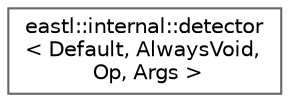 digraph "类继承关系图"
{
 // LATEX_PDF_SIZE
  bgcolor="transparent";
  edge [fontname=Helvetica,fontsize=10,labelfontname=Helvetica,labelfontsize=10];
  node [fontname=Helvetica,fontsize=10,shape=box,height=0.2,width=0.4];
  rankdir="LR";
  Node0 [id="Node000000",label="eastl::internal::detector\l\< Default, AlwaysVoid,\l Op, Args \>",height=0.2,width=0.4,color="grey40", fillcolor="white", style="filled",URL="$structeastl_1_1internal_1_1detector.html",tooltip=" "];
}
